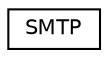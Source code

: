 digraph "Graphical Class Hierarchy"
{
  edge [fontname="Helvetica",fontsize="10",labelfontname="Helvetica",labelfontsize="10"];
  node [fontname="Helvetica",fontsize="10",shape=record];
  rankdir="LR";
  Node1 [label="SMTP",height=0.2,width=0.4,color="black", fillcolor="white", style="filled",URL="$class_s_m_t_p.html"];
}
